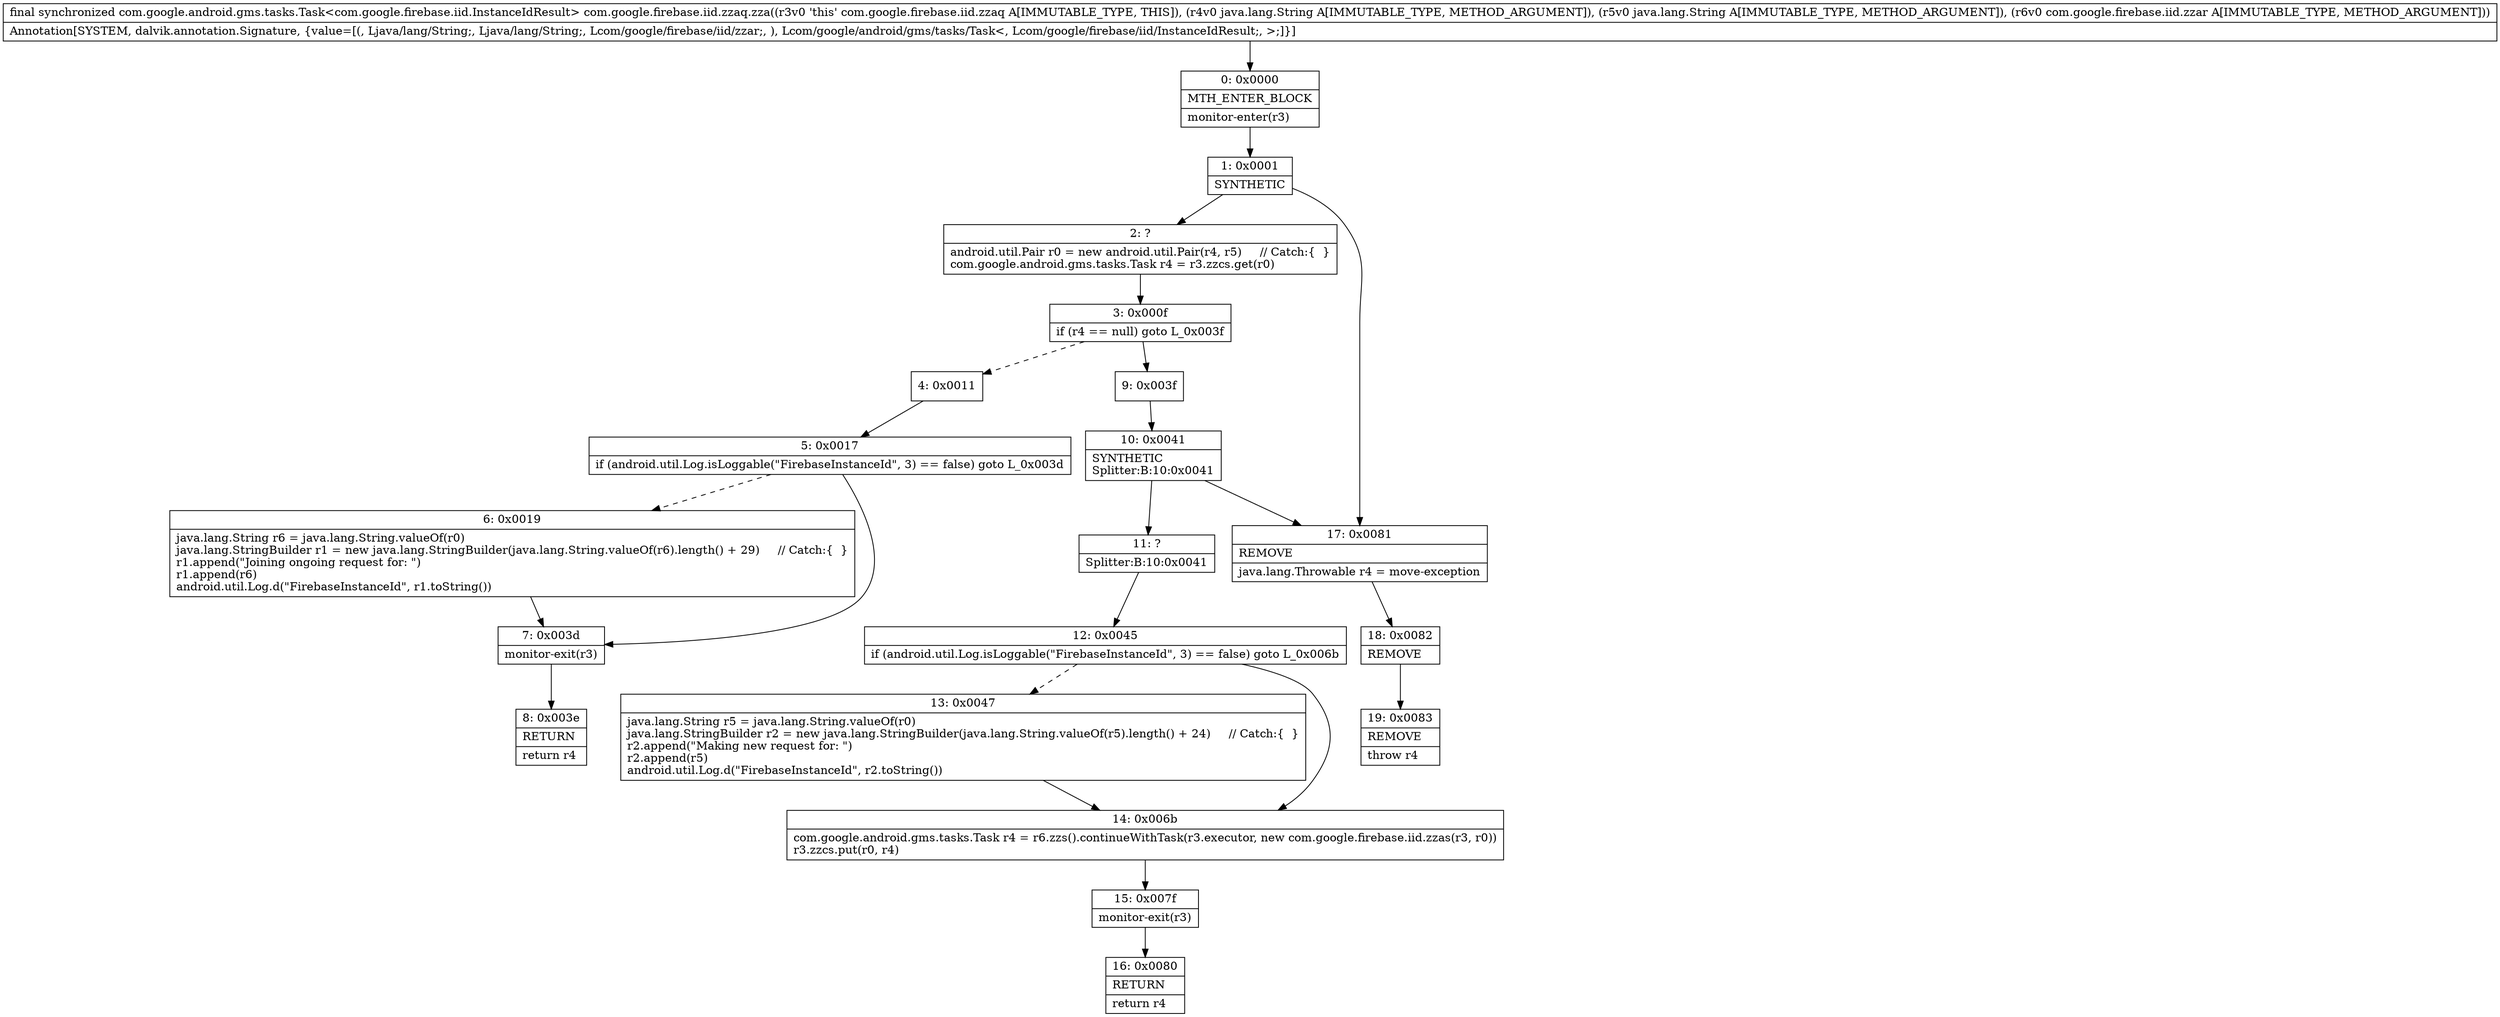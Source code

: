 digraph "CFG forcom.google.firebase.iid.zzaq.zza(Ljava\/lang\/String;Ljava\/lang\/String;Lcom\/google\/firebase\/iid\/zzar;)Lcom\/google\/android\/gms\/tasks\/Task;" {
Node_0 [shape=record,label="{0\:\ 0x0000|MTH_ENTER_BLOCK\l|monitor\-enter(r3)\l}"];
Node_1 [shape=record,label="{1\:\ 0x0001|SYNTHETIC\l}"];
Node_2 [shape=record,label="{2\:\ ?|android.util.Pair r0 = new android.util.Pair(r4, r5)     \/\/ Catch:\{  \}\lcom.google.android.gms.tasks.Task r4 = r3.zzcs.get(r0)\l}"];
Node_3 [shape=record,label="{3\:\ 0x000f|if (r4 == null) goto L_0x003f\l}"];
Node_4 [shape=record,label="{4\:\ 0x0011}"];
Node_5 [shape=record,label="{5\:\ 0x0017|if (android.util.Log.isLoggable(\"FirebaseInstanceId\", 3) == false) goto L_0x003d\l}"];
Node_6 [shape=record,label="{6\:\ 0x0019|java.lang.String r6 = java.lang.String.valueOf(r0)\ljava.lang.StringBuilder r1 = new java.lang.StringBuilder(java.lang.String.valueOf(r6).length() + 29)     \/\/ Catch:\{  \}\lr1.append(\"Joining ongoing request for: \")\lr1.append(r6)\landroid.util.Log.d(\"FirebaseInstanceId\", r1.toString())\l}"];
Node_7 [shape=record,label="{7\:\ 0x003d|monitor\-exit(r3)\l}"];
Node_8 [shape=record,label="{8\:\ 0x003e|RETURN\l|return r4\l}"];
Node_9 [shape=record,label="{9\:\ 0x003f}"];
Node_10 [shape=record,label="{10\:\ 0x0041|SYNTHETIC\lSplitter:B:10:0x0041\l}"];
Node_11 [shape=record,label="{11\:\ ?|Splitter:B:10:0x0041\l}"];
Node_12 [shape=record,label="{12\:\ 0x0045|if (android.util.Log.isLoggable(\"FirebaseInstanceId\", 3) == false) goto L_0x006b\l}"];
Node_13 [shape=record,label="{13\:\ 0x0047|java.lang.String r5 = java.lang.String.valueOf(r0)\ljava.lang.StringBuilder r2 = new java.lang.StringBuilder(java.lang.String.valueOf(r5).length() + 24)     \/\/ Catch:\{  \}\lr2.append(\"Making new request for: \")\lr2.append(r5)\landroid.util.Log.d(\"FirebaseInstanceId\", r2.toString())\l}"];
Node_14 [shape=record,label="{14\:\ 0x006b|com.google.android.gms.tasks.Task r4 = r6.zzs().continueWithTask(r3.executor, new com.google.firebase.iid.zzas(r3, r0))\lr3.zzcs.put(r0, r4)\l}"];
Node_15 [shape=record,label="{15\:\ 0x007f|monitor\-exit(r3)\l}"];
Node_16 [shape=record,label="{16\:\ 0x0080|RETURN\l|return r4\l}"];
Node_17 [shape=record,label="{17\:\ 0x0081|REMOVE\l|java.lang.Throwable r4 = move\-exception\l}"];
Node_18 [shape=record,label="{18\:\ 0x0082|REMOVE\l}"];
Node_19 [shape=record,label="{19\:\ 0x0083|REMOVE\l|throw r4\l}"];
MethodNode[shape=record,label="{final synchronized com.google.android.gms.tasks.Task\<com.google.firebase.iid.InstanceIdResult\> com.google.firebase.iid.zzaq.zza((r3v0 'this' com.google.firebase.iid.zzaq A[IMMUTABLE_TYPE, THIS]), (r4v0 java.lang.String A[IMMUTABLE_TYPE, METHOD_ARGUMENT]), (r5v0 java.lang.String A[IMMUTABLE_TYPE, METHOD_ARGUMENT]), (r6v0 com.google.firebase.iid.zzar A[IMMUTABLE_TYPE, METHOD_ARGUMENT]))  | Annotation[SYSTEM, dalvik.annotation.Signature, \{value=[(, Ljava\/lang\/String;, Ljava\/lang\/String;, Lcom\/google\/firebase\/iid\/zzar;, ), Lcom\/google\/android\/gms\/tasks\/Task\<, Lcom\/google\/firebase\/iid\/InstanceIdResult;, \>;]\}]\l}"];
MethodNode -> Node_0;
Node_0 -> Node_1;
Node_1 -> Node_2;
Node_1 -> Node_17;
Node_2 -> Node_3;
Node_3 -> Node_4[style=dashed];
Node_3 -> Node_9;
Node_4 -> Node_5;
Node_5 -> Node_6[style=dashed];
Node_5 -> Node_7;
Node_6 -> Node_7;
Node_7 -> Node_8;
Node_9 -> Node_10;
Node_10 -> Node_11;
Node_10 -> Node_17;
Node_11 -> Node_12;
Node_12 -> Node_13[style=dashed];
Node_12 -> Node_14;
Node_13 -> Node_14;
Node_14 -> Node_15;
Node_15 -> Node_16;
Node_17 -> Node_18;
Node_18 -> Node_19;
}

